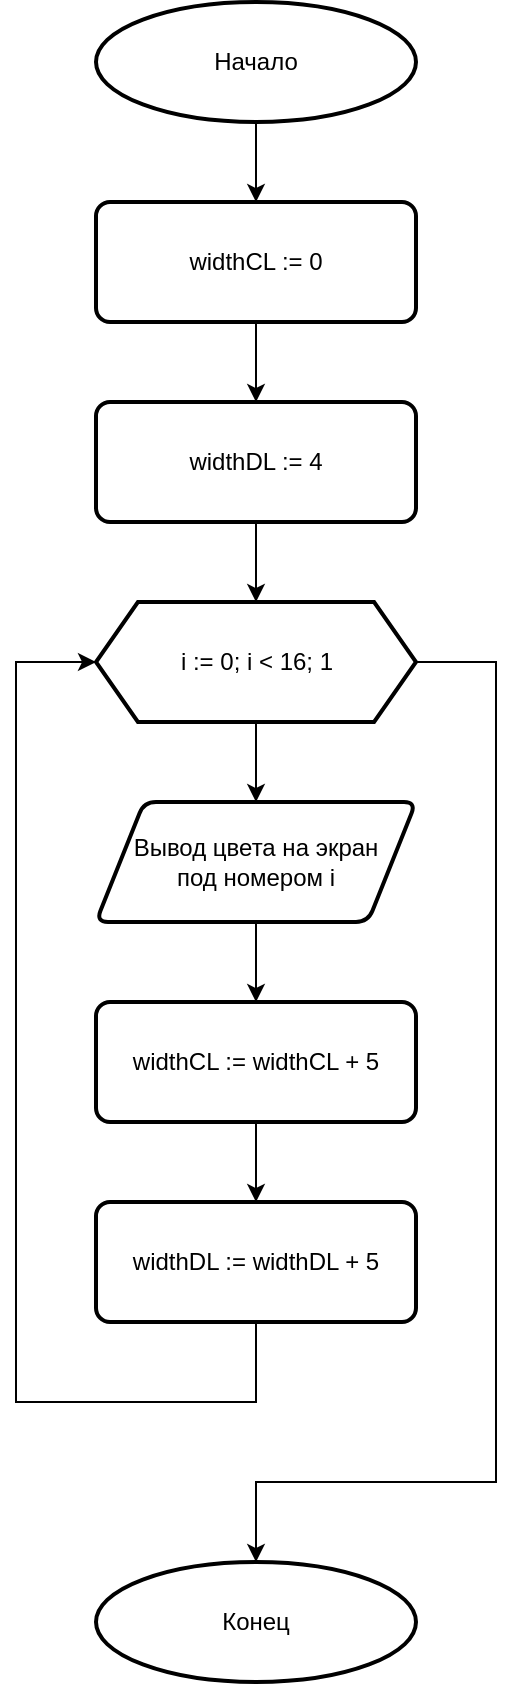 <mxfile version="12.0.2" type="device" pages="1"><diagram id="QwSYsqL1R-qzqbLe-Mhe" name="Page-1"><mxGraphModel dx="611" dy="721" grid="1" gridSize="10" guides="1" tooltips="1" connect="1" arrows="1" fold="1" page="1" pageScale="1" pageWidth="1169" pageHeight="1654" math="0" shadow="0"><root><mxCell id="0"/><mxCell id="1" parent="0"/><mxCell id="dNpY-qQF1hVWXl4hv8FP-17" style="edgeStyle=orthogonalEdgeStyle;rounded=0;orthogonalLoop=1;jettySize=auto;html=1;exitX=0.5;exitY=1;exitDx=0;exitDy=0;exitPerimeter=0;" edge="1" parent="1" source="QaoHToszIIzzLMn8YPSu-1" target="dNpY-qQF1hVWXl4hv8FP-15"><mxGeometry relative="1" as="geometry"/></mxCell><mxCell id="QaoHToszIIzzLMn8YPSu-1" value="Начало" style="strokeWidth=2;html=1;shape=mxgraph.flowchart.start_1;whiteSpace=wrap;" parent="1" vertex="1"><mxGeometry x="520" y="40" width="160" height="60" as="geometry"/></mxCell><mxCell id="QaoHToszIIzzLMn8YPSu-8" style="edgeStyle=orthogonalEdgeStyle;rounded=0;orthogonalLoop=1;jettySize=auto;html=1;exitX=1;exitY=0.5;exitDx=0;exitDy=0;entryX=0.5;entryY=0;entryDx=0;entryDy=0;entryPerimeter=0;" parent="1" source="QaoHToszIIzzLMn8YPSu-2" target="QaoHToszIIzzLMn8YPSu-7" edge="1"><mxGeometry relative="1" as="geometry"><Array as="points"><mxPoint x="720" y="370"/><mxPoint x="720" y="780"/><mxPoint x="600" y="780"/></Array></mxGeometry></mxCell><mxCell id="dNpY-qQF1hVWXl4hv8FP-12" style="edgeStyle=orthogonalEdgeStyle;rounded=0;orthogonalLoop=1;jettySize=auto;html=1;exitX=0.5;exitY=1;exitDx=0;exitDy=0;entryX=0.5;entryY=0;entryDx=0;entryDy=0;" edge="1" parent="1" source="QaoHToszIIzzLMn8YPSu-2" target="QaoHToszIIzzLMn8YPSu-3"><mxGeometry relative="1" as="geometry"/></mxCell><mxCell id="QaoHToszIIzzLMn8YPSu-2" value="i := 0; i &amp;lt; 16; 1" style="verticalLabelPosition=middle;verticalAlign=middle;html=1;strokeWidth=2;shape=hexagon;perimeter=hexagonPerimeter2;arcSize=6;size=0.131;labelPosition=center;align=center;" parent="1" vertex="1"><mxGeometry x="520" y="340" width="160" height="60" as="geometry"/></mxCell><mxCell id="dNpY-qQF1hVWXl4hv8FP-14" style="edgeStyle=orthogonalEdgeStyle;rounded=0;orthogonalLoop=1;jettySize=auto;html=1;exitX=0.5;exitY=1;exitDx=0;exitDy=0;entryX=0.5;entryY=0;entryDx=0;entryDy=0;" edge="1" parent="1" source="QaoHToszIIzzLMn8YPSu-3" target="dNpY-qQF1hVWXl4hv8FP-6"><mxGeometry relative="1" as="geometry"/></mxCell><mxCell id="QaoHToszIIzzLMn8YPSu-3" value="Вывод цвета на экран &lt;br&gt;под номером i" style="verticalLabelPosition=middle;verticalAlign=middle;html=1;strokeWidth=2;shape=parallelogram;perimeter=parallelogramPerimeter;whiteSpace=wrap;rounded=1;arcSize=12;size=0.15;labelPosition=center;align=center;" parent="1" vertex="1"><mxGeometry x="520" y="440" width="160" height="60" as="geometry"/></mxCell><mxCell id="QaoHToszIIzzLMn8YPSu-7" value="Конец" style="strokeWidth=2;html=1;shape=mxgraph.flowchart.start_1;whiteSpace=wrap;" parent="1" vertex="1"><mxGeometry x="520" y="820" width="160" height="60" as="geometry"/></mxCell><mxCell id="dNpY-qQF1hVWXl4hv8FP-9" style="edgeStyle=orthogonalEdgeStyle;rounded=0;orthogonalLoop=1;jettySize=auto;html=1;exitX=0.5;exitY=1;exitDx=0;exitDy=0;entryX=0.5;entryY=0;entryDx=0;entryDy=0;" edge="1" parent="1" source="dNpY-qQF1hVWXl4hv8FP-6" target="dNpY-qQF1hVWXl4hv8FP-7"><mxGeometry relative="1" as="geometry"/></mxCell><mxCell id="dNpY-qQF1hVWXl4hv8FP-6" value="widthCL := widthCL + 5" style="rounded=1;whiteSpace=wrap;html=1;absoluteArcSize=1;arcSize=14;strokeWidth=2;" vertex="1" parent="1"><mxGeometry x="520" y="540" width="160" height="60" as="geometry"/></mxCell><mxCell id="dNpY-qQF1hVWXl4hv8FP-13" style="edgeStyle=orthogonalEdgeStyle;rounded=0;orthogonalLoop=1;jettySize=auto;html=1;exitX=0.5;exitY=1;exitDx=0;exitDy=0;entryX=0;entryY=0.5;entryDx=0;entryDy=0;" edge="1" parent="1" source="dNpY-qQF1hVWXl4hv8FP-7" target="QaoHToszIIzzLMn8YPSu-2"><mxGeometry relative="1" as="geometry"><Array as="points"><mxPoint x="600" y="740"/><mxPoint x="480" y="740"/><mxPoint x="480" y="370"/></Array></mxGeometry></mxCell><mxCell id="dNpY-qQF1hVWXl4hv8FP-7" value="widthDL := widthDL + 5" style="rounded=1;whiteSpace=wrap;html=1;absoluteArcSize=1;arcSize=14;strokeWidth=2;" vertex="1" parent="1"><mxGeometry x="520" y="640" width="160" height="60" as="geometry"/></mxCell><mxCell id="dNpY-qQF1hVWXl4hv8FP-18" style="edgeStyle=orthogonalEdgeStyle;rounded=0;orthogonalLoop=1;jettySize=auto;html=1;exitX=0.5;exitY=1;exitDx=0;exitDy=0;entryX=0.5;entryY=0;entryDx=0;entryDy=0;" edge="1" parent="1" source="dNpY-qQF1hVWXl4hv8FP-15" target="dNpY-qQF1hVWXl4hv8FP-16"><mxGeometry relative="1" as="geometry"/></mxCell><mxCell id="dNpY-qQF1hVWXl4hv8FP-15" value="widthCL := 0" style="rounded=1;whiteSpace=wrap;html=1;absoluteArcSize=1;arcSize=14;strokeWidth=2;" vertex="1" parent="1"><mxGeometry x="520" y="140" width="160" height="60" as="geometry"/></mxCell><mxCell id="dNpY-qQF1hVWXl4hv8FP-19" style="edgeStyle=orthogonalEdgeStyle;rounded=0;orthogonalLoop=1;jettySize=auto;html=1;exitX=0.5;exitY=1;exitDx=0;exitDy=0;entryX=0.5;entryY=0;entryDx=0;entryDy=0;" edge="1" parent="1" source="dNpY-qQF1hVWXl4hv8FP-16" target="QaoHToszIIzzLMn8YPSu-2"><mxGeometry relative="1" as="geometry"/></mxCell><mxCell id="dNpY-qQF1hVWXl4hv8FP-16" value="widthDL := 4" style="rounded=1;whiteSpace=wrap;html=1;absoluteArcSize=1;arcSize=14;strokeWidth=2;" vertex="1" parent="1"><mxGeometry x="520" y="240" width="160" height="60" as="geometry"/></mxCell></root></mxGraphModel></diagram></mxfile>